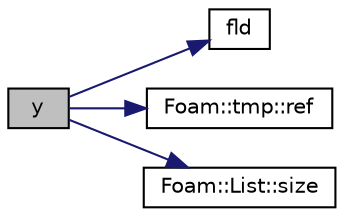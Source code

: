 digraph "y"
{
  bgcolor="transparent";
  edge [fontname="Helvetica",fontsize="10",labelfontname="Helvetica",labelfontsize="10"];
  node [fontname="Helvetica",fontsize="10",shape=record];
  rankdir="LR";
  Node2845 [label="y",height=0.2,width=0.4,color="black", fillcolor="grey75", style="filled", fontcolor="black"];
  Node2845 -> Node2846 [color="midnightblue",fontsize="10",style="solid",fontname="Helvetica"];
  Node2846 [label="fld",height=0.2,width=0.4,color="black",URL="$a19337.html#a378472d1f8b33eeefbda63a947476c8c"];
  Node2845 -> Node2847 [color="midnightblue",fontsize="10",style="solid",fontname="Helvetica"];
  Node2847 [label="Foam::tmp::ref",height=0.2,width=0.4,color="black",URL="$a27077.html#aeaf81e641282874cef07f5b808efc83b",tooltip="Return non-const reference or generate a fatal error. "];
  Node2845 -> Node2848 [color="midnightblue",fontsize="10",style="solid",fontname="Helvetica"];
  Node2848 [label="Foam::List::size",height=0.2,width=0.4,color="black",URL="$a26833.html#a8a5f6fa29bd4b500caf186f60245b384",tooltip="Override size to be inconsistent with allocated storage. "];
}
